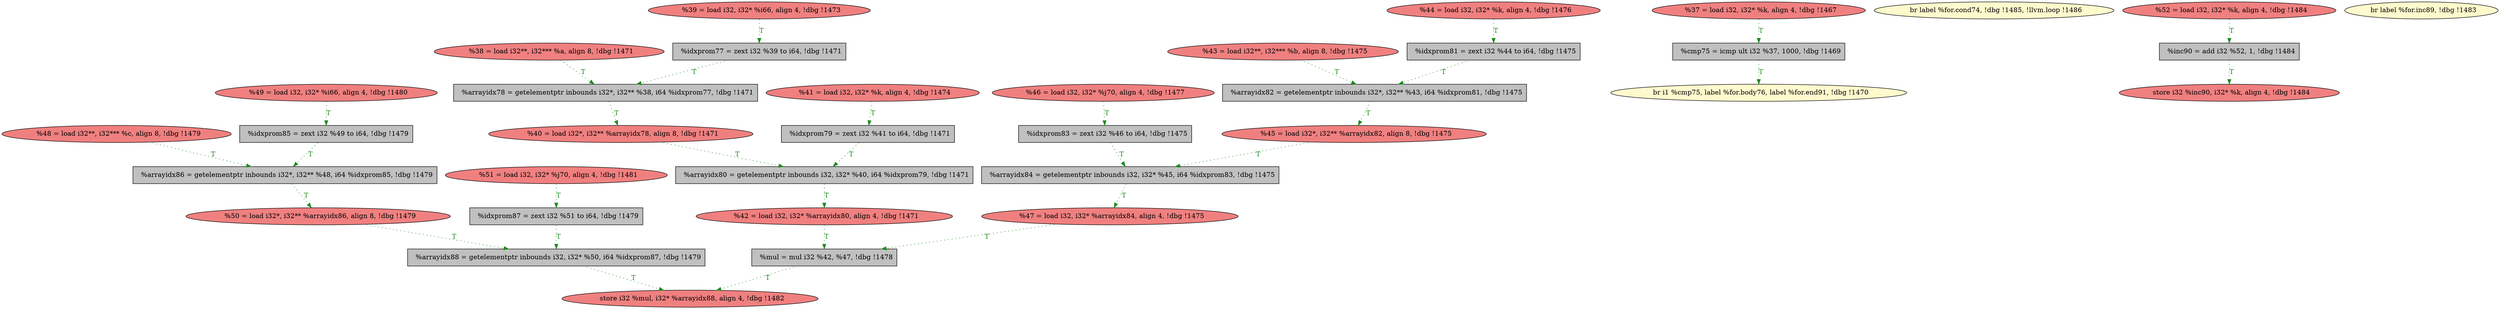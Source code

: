 
digraph G {


node8055 [fillcolor=grey,label="  %idxprom81 = zext i32 %44 to i64, !dbg !1475",shape=rectangle,style=filled ]
node8054 [fillcolor=grey,label="  %idxprom83 = zext i32 %46 to i64, !dbg !1475",shape=rectangle,style=filled ]
node8053 [fillcolor=lightcoral,label="  %44 = load i32, i32* %k, align 4, !dbg !1476",shape=ellipse,style=filled ]
node8048 [fillcolor=lightcoral,label="  %41 = load i32, i32* %k, align 4, !dbg !1474",shape=ellipse,style=filled ]
node8044 [fillcolor=grey,label="  %arrayidx80 = getelementptr inbounds i32, i32* %40, i64 %idxprom79, !dbg !1471",shape=rectangle,style=filled ]
node8040 [fillcolor=lightcoral,label="  %37 = load i32, i32* %k, align 4, !dbg !1467",shape=ellipse,style=filled ]
node8039 [fillcolor=grey,label="  %mul = mul i32 %42, %47, !dbg !1478",shape=rectangle,style=filled ]
node8045 [fillcolor=lightcoral,label="  %40 = load i32*, i32** %arrayidx78, align 8, !dbg !1471",shape=ellipse,style=filled ]
node8042 [fillcolor=grey,label="  %arrayidx78 = getelementptr inbounds i32*, i32** %38, i64 %idxprom77, !dbg !1471",shape=rectangle,style=filled ]
node8038 [fillcolor=lemonchiffon,label="  br i1 %cmp75, label %for.body76, label %for.end91, !dbg !1470",shape=ellipse,style=filled ]
node8047 [fillcolor=lightcoral,label="  %39 = load i32, i32* %i66, align 4, !dbg !1473",shape=ellipse,style=filled ]
node8041 [fillcolor=grey,label="  %cmp75 = icmp ult i32 %37, 1000, !dbg !1469",shape=rectangle,style=filled ]
node8037 [fillcolor=lightcoral,label="  %38 = load i32**, i32*** %a, align 8, !dbg !1471",shape=ellipse,style=filled ]
node8036 [fillcolor=lightcoral,label="  %48 = load i32**, i32*** %c, align 8, !dbg !1479",shape=ellipse,style=filled ]
node8025 [fillcolor=lightcoral,label="  %50 = load i32*, i32** %arrayidx86, align 8, !dbg !1479",shape=ellipse,style=filled ]
node8046 [fillcolor=lightcoral,label="  %42 = load i32, i32* %arrayidx80, align 4, !dbg !1471",shape=ellipse,style=filled ]
node8024 [fillcolor=grey,label="  %arrayidx88 = getelementptr inbounds i32, i32* %50, i64 %idxprom87, !dbg !1479",shape=rectangle,style=filled ]
node8043 [fillcolor=lemonchiffon,label="  br label %for.cond74, !dbg !1485, !llvm.loop !1486",shape=ellipse,style=filled ]
node8022 [fillcolor=lightcoral,label="  %52 = load i32, i32* %k, align 4, !dbg !1484",shape=ellipse,style=filled ]
node8032 [fillcolor=grey,label="  %arrayidx84 = getelementptr inbounds i32, i32* %45, i64 %idxprom83, !dbg !1475",shape=rectangle,style=filled ]
node8052 [fillcolor=lightcoral,label="  %46 = load i32, i32* %j70, align 4, !dbg !1477",shape=ellipse,style=filled ]
node8026 [fillcolor=grey,label="  %arrayidx86 = getelementptr inbounds i32*, i32** %48, i64 %idxprom85, !dbg !1479",shape=rectangle,style=filled ]
node8029 [fillcolor=lightcoral,label="  %51 = load i32, i32* %j70, align 4, !dbg !1481",shape=ellipse,style=filled ]
node8023 [fillcolor=lightcoral,label="  store i32 %mul, i32* %arrayidx88, align 4, !dbg !1482",shape=ellipse,style=filled ]
node8033 [fillcolor=lightcoral,label="  %45 = load i32*, i32** %arrayidx82, align 8, !dbg !1475",shape=ellipse,style=filled ]
node8027 [fillcolor=grey,label="  %idxprom87 = zext i32 %51 to i64, !dbg !1479",shape=rectangle,style=filled ]
node8020 [fillcolor=lightcoral,label="  store i32 %inc90, i32* %k, align 4, !dbg !1484",shape=ellipse,style=filled ]
node8050 [fillcolor=grey,label="  %idxprom77 = zext i32 %39 to i64, !dbg !1471",shape=rectangle,style=filled ]
node8031 [fillcolor=lightcoral,label="  %47 = load i32, i32* %arrayidx84, align 4, !dbg !1475",shape=ellipse,style=filled ]
node8049 [fillcolor=lightcoral,label="  %43 = load i32**, i32*** %b, align 8, !dbg !1475",shape=ellipse,style=filled ]
node8021 [fillcolor=grey,label="  %inc90 = add i32 %52, 1, !dbg !1484",shape=rectangle,style=filled ]
node8028 [fillcolor=grey,label="  %idxprom85 = zext i32 %49 to i64, !dbg !1479",shape=rectangle,style=filled ]
node8030 [fillcolor=lightcoral,label="  %49 = load i32, i32* %i66, align 4, !dbg !1480",shape=ellipse,style=filled ]
node8034 [fillcolor=grey,label="  %arrayidx82 = getelementptr inbounds i32*, i32** %43, i64 %idxprom81, !dbg !1475",shape=rectangle,style=filled ]
node8051 [fillcolor=grey,label="  %idxprom79 = zext i32 %41 to i64, !dbg !1471",shape=rectangle,style=filled ]
node8035 [fillcolor=lemonchiffon,label="  br label %for.inc89, !dbg !1483",shape=ellipse,style=filled ]

node8022->node8021 [style=dotted,color=forestgreen,label="T",fontcolor=forestgreen ]
node8039->node8023 [style=dotted,color=forestgreen,label="T",fontcolor=forestgreen ]
node8034->node8033 [style=dotted,color=forestgreen,label="T",fontcolor=forestgreen ]
node8032->node8031 [style=dotted,color=forestgreen,label="T",fontcolor=forestgreen ]
node8021->node8020 [style=dotted,color=forestgreen,label="T",fontcolor=forestgreen ]
node8040->node8041 [style=dotted,color=forestgreen,label="T",fontcolor=forestgreen ]
node8044->node8046 [style=dotted,color=forestgreen,label="T",fontcolor=forestgreen ]
node8041->node8038 [style=dotted,color=forestgreen,label="T",fontcolor=forestgreen ]
node8031->node8039 [style=dotted,color=forestgreen,label="T",fontcolor=forestgreen ]
node8033->node8032 [style=dotted,color=forestgreen,label="T",fontcolor=forestgreen ]
node8036->node8026 [style=dotted,color=forestgreen,label="T",fontcolor=forestgreen ]
node8026->node8025 [style=dotted,color=forestgreen,label="T",fontcolor=forestgreen ]
node8047->node8050 [style=dotted,color=forestgreen,label="T",fontcolor=forestgreen ]
node8051->node8044 [style=dotted,color=forestgreen,label="T",fontcolor=forestgreen ]
node8024->node8023 [style=dotted,color=forestgreen,label="T",fontcolor=forestgreen ]
node8045->node8044 [style=dotted,color=forestgreen,label="T",fontcolor=forestgreen ]
node8052->node8054 [style=dotted,color=forestgreen,label="T",fontcolor=forestgreen ]
node8030->node8028 [style=dotted,color=forestgreen,label="T",fontcolor=forestgreen ]
node8055->node8034 [style=dotted,color=forestgreen,label="T",fontcolor=forestgreen ]
node8054->node8032 [style=dotted,color=forestgreen,label="T",fontcolor=forestgreen ]
node8042->node8045 [style=dotted,color=forestgreen,label="T",fontcolor=forestgreen ]
node8025->node8024 [style=dotted,color=forestgreen,label="T",fontcolor=forestgreen ]
node8027->node8024 [style=dotted,color=forestgreen,label="T",fontcolor=forestgreen ]
node8053->node8055 [style=dotted,color=forestgreen,label="T",fontcolor=forestgreen ]
node8037->node8042 [style=dotted,color=forestgreen,label="T",fontcolor=forestgreen ]
node8050->node8042 [style=dotted,color=forestgreen,label="T",fontcolor=forestgreen ]
node8029->node8027 [style=dotted,color=forestgreen,label="T",fontcolor=forestgreen ]
node8049->node8034 [style=dotted,color=forestgreen,label="T",fontcolor=forestgreen ]
node8046->node8039 [style=dotted,color=forestgreen,label="T",fontcolor=forestgreen ]
node8028->node8026 [style=dotted,color=forestgreen,label="T",fontcolor=forestgreen ]
node8048->node8051 [style=dotted,color=forestgreen,label="T",fontcolor=forestgreen ]


}
